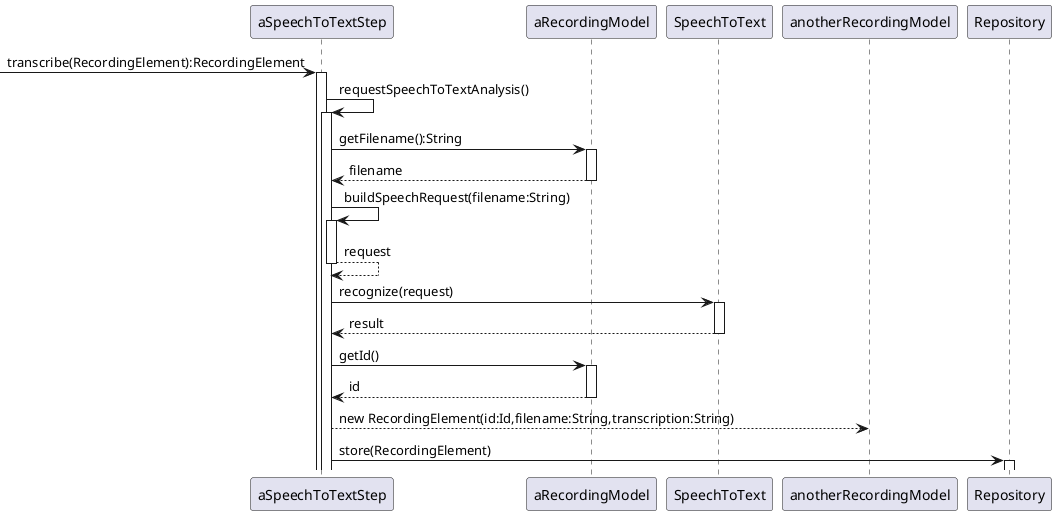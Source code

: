 @startuml
 [-> aSpeechToTextStep: transcribe(RecordingElement):RecordingElement
activate aSpeechToTextStep
aSpeechToTextStep -> aSpeechToTextStep: requestSpeechToTextAnalysis()
activate aSpeechToTextStep
aSpeechToTextStep -> aRecordingModel: getFilename():String
activate aRecordingModel
aRecordingModel --> aSpeechToTextStep: filename
deactivate aRecordingModel
aSpeechToTextStep -> aSpeechToTextStep: buildSpeechRequest(filename:String)
activate aSpeechToTextStep
aSpeechToTextStep --> aSpeechToTextStep: request
deactivate aSpeechToTextStep
aSpeechToTextStep -> SpeechToText: recognize(request)
activate SpeechToText
SpeechToText --> aSpeechToTextStep: result
deactivate SpeechToText
aSpeechToTextStep -> aRecordingModel: getId()
activate aRecordingModel
aRecordingModel --> aSpeechToTextStep: id
deactivate aRecordingModel
aSpeechToTextStep --> anotherRecordingModel: new RecordingElement(id:Id,filename:String,transcription:String)
aSpeechToTextStep -> Repository: store(RecordingElement)
activate Repository
@enduml
